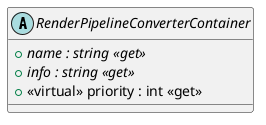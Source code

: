@startuml
abstract class RenderPipelineConverterContainer {
    + {abstract} name : string <<get>>
    + {abstract} info : string <<get>>
    + <<virtual>> priority : int <<get>>
}
@enduml
